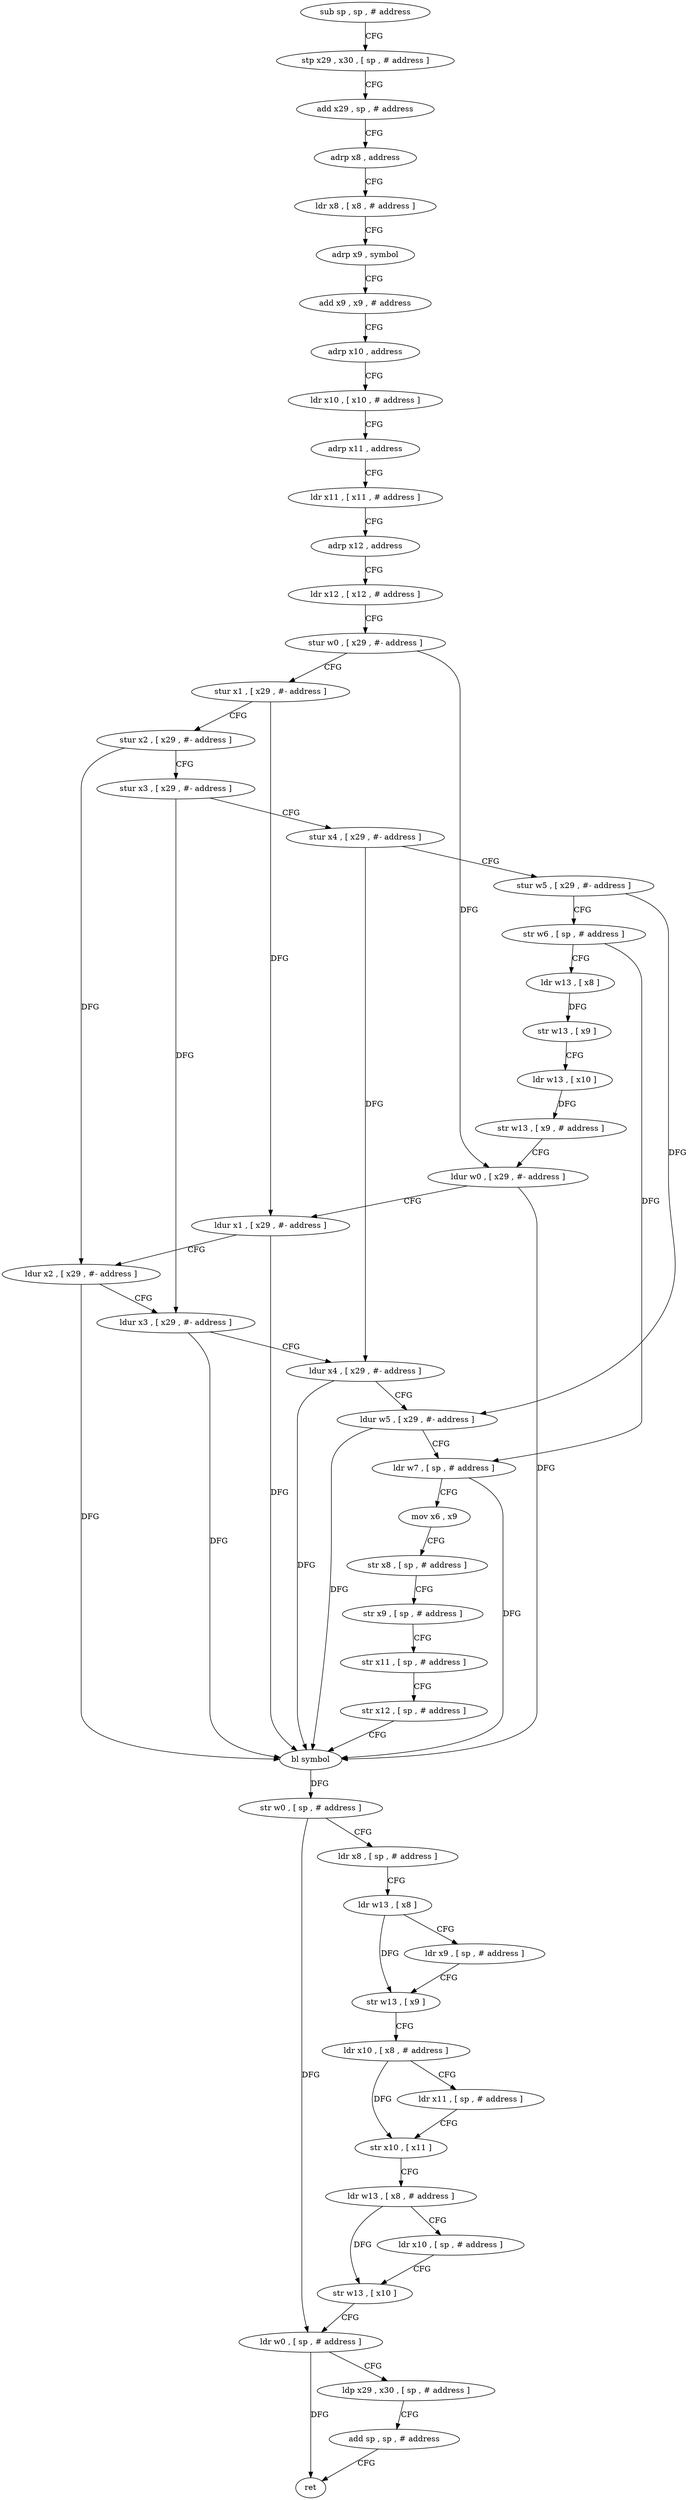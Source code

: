 digraph "func" {
"4226876" [label = "sub sp , sp , # address" ]
"4226880" [label = "stp x29 , x30 , [ sp , # address ]" ]
"4226884" [label = "add x29 , sp , # address" ]
"4226888" [label = "adrp x8 , address" ]
"4226892" [label = "ldr x8 , [ x8 , # address ]" ]
"4226896" [label = "adrp x9 , symbol" ]
"4226900" [label = "add x9 , x9 , # address" ]
"4226904" [label = "adrp x10 , address" ]
"4226908" [label = "ldr x10 , [ x10 , # address ]" ]
"4226912" [label = "adrp x11 , address" ]
"4226916" [label = "ldr x11 , [ x11 , # address ]" ]
"4226920" [label = "adrp x12 , address" ]
"4226924" [label = "ldr x12 , [ x12 , # address ]" ]
"4226928" [label = "stur w0 , [ x29 , #- address ]" ]
"4226932" [label = "stur x1 , [ x29 , #- address ]" ]
"4226936" [label = "stur x2 , [ x29 , #- address ]" ]
"4226940" [label = "stur x3 , [ x29 , #- address ]" ]
"4226944" [label = "stur x4 , [ x29 , #- address ]" ]
"4226948" [label = "stur w5 , [ x29 , #- address ]" ]
"4226952" [label = "str w6 , [ sp , # address ]" ]
"4226956" [label = "ldr w13 , [ x8 ]" ]
"4226960" [label = "str w13 , [ x9 ]" ]
"4226964" [label = "ldr w13 , [ x10 ]" ]
"4226968" [label = "str w13 , [ x9 , # address ]" ]
"4226972" [label = "ldur w0 , [ x29 , #- address ]" ]
"4226976" [label = "ldur x1 , [ x29 , #- address ]" ]
"4226980" [label = "ldur x2 , [ x29 , #- address ]" ]
"4226984" [label = "ldur x3 , [ x29 , #- address ]" ]
"4226988" [label = "ldur x4 , [ x29 , #- address ]" ]
"4226992" [label = "ldur w5 , [ x29 , #- address ]" ]
"4226996" [label = "ldr w7 , [ sp , # address ]" ]
"4227000" [label = "mov x6 , x9" ]
"4227004" [label = "str x8 , [ sp , # address ]" ]
"4227008" [label = "str x9 , [ sp , # address ]" ]
"4227012" [label = "str x11 , [ sp , # address ]" ]
"4227016" [label = "str x12 , [ sp , # address ]" ]
"4227020" [label = "bl symbol" ]
"4227024" [label = "str w0 , [ sp , # address ]" ]
"4227028" [label = "ldr x8 , [ sp , # address ]" ]
"4227032" [label = "ldr w13 , [ x8 ]" ]
"4227036" [label = "ldr x9 , [ sp , # address ]" ]
"4227040" [label = "str w13 , [ x9 ]" ]
"4227044" [label = "ldr x10 , [ x8 , # address ]" ]
"4227048" [label = "ldr x11 , [ sp , # address ]" ]
"4227052" [label = "str x10 , [ x11 ]" ]
"4227056" [label = "ldr w13 , [ x8 , # address ]" ]
"4227060" [label = "ldr x10 , [ sp , # address ]" ]
"4227064" [label = "str w13 , [ x10 ]" ]
"4227068" [label = "ldr w0 , [ sp , # address ]" ]
"4227072" [label = "ldp x29 , x30 , [ sp , # address ]" ]
"4227076" [label = "add sp , sp , # address" ]
"4227080" [label = "ret" ]
"4226876" -> "4226880" [ label = "CFG" ]
"4226880" -> "4226884" [ label = "CFG" ]
"4226884" -> "4226888" [ label = "CFG" ]
"4226888" -> "4226892" [ label = "CFG" ]
"4226892" -> "4226896" [ label = "CFG" ]
"4226896" -> "4226900" [ label = "CFG" ]
"4226900" -> "4226904" [ label = "CFG" ]
"4226904" -> "4226908" [ label = "CFG" ]
"4226908" -> "4226912" [ label = "CFG" ]
"4226912" -> "4226916" [ label = "CFG" ]
"4226916" -> "4226920" [ label = "CFG" ]
"4226920" -> "4226924" [ label = "CFG" ]
"4226924" -> "4226928" [ label = "CFG" ]
"4226928" -> "4226932" [ label = "CFG" ]
"4226928" -> "4226972" [ label = "DFG" ]
"4226932" -> "4226936" [ label = "CFG" ]
"4226932" -> "4226976" [ label = "DFG" ]
"4226936" -> "4226940" [ label = "CFG" ]
"4226936" -> "4226980" [ label = "DFG" ]
"4226940" -> "4226944" [ label = "CFG" ]
"4226940" -> "4226984" [ label = "DFG" ]
"4226944" -> "4226948" [ label = "CFG" ]
"4226944" -> "4226988" [ label = "DFG" ]
"4226948" -> "4226952" [ label = "CFG" ]
"4226948" -> "4226992" [ label = "DFG" ]
"4226952" -> "4226956" [ label = "CFG" ]
"4226952" -> "4226996" [ label = "DFG" ]
"4226956" -> "4226960" [ label = "DFG" ]
"4226960" -> "4226964" [ label = "CFG" ]
"4226964" -> "4226968" [ label = "DFG" ]
"4226968" -> "4226972" [ label = "CFG" ]
"4226972" -> "4226976" [ label = "CFG" ]
"4226972" -> "4227020" [ label = "DFG" ]
"4226976" -> "4226980" [ label = "CFG" ]
"4226976" -> "4227020" [ label = "DFG" ]
"4226980" -> "4226984" [ label = "CFG" ]
"4226980" -> "4227020" [ label = "DFG" ]
"4226984" -> "4226988" [ label = "CFG" ]
"4226984" -> "4227020" [ label = "DFG" ]
"4226988" -> "4226992" [ label = "CFG" ]
"4226988" -> "4227020" [ label = "DFG" ]
"4226992" -> "4226996" [ label = "CFG" ]
"4226992" -> "4227020" [ label = "DFG" ]
"4226996" -> "4227000" [ label = "CFG" ]
"4226996" -> "4227020" [ label = "DFG" ]
"4227000" -> "4227004" [ label = "CFG" ]
"4227004" -> "4227008" [ label = "CFG" ]
"4227008" -> "4227012" [ label = "CFG" ]
"4227012" -> "4227016" [ label = "CFG" ]
"4227016" -> "4227020" [ label = "CFG" ]
"4227020" -> "4227024" [ label = "DFG" ]
"4227024" -> "4227028" [ label = "CFG" ]
"4227024" -> "4227068" [ label = "DFG" ]
"4227028" -> "4227032" [ label = "CFG" ]
"4227032" -> "4227036" [ label = "CFG" ]
"4227032" -> "4227040" [ label = "DFG" ]
"4227036" -> "4227040" [ label = "CFG" ]
"4227040" -> "4227044" [ label = "CFG" ]
"4227044" -> "4227048" [ label = "CFG" ]
"4227044" -> "4227052" [ label = "DFG" ]
"4227048" -> "4227052" [ label = "CFG" ]
"4227052" -> "4227056" [ label = "CFG" ]
"4227056" -> "4227060" [ label = "CFG" ]
"4227056" -> "4227064" [ label = "DFG" ]
"4227060" -> "4227064" [ label = "CFG" ]
"4227064" -> "4227068" [ label = "CFG" ]
"4227068" -> "4227072" [ label = "CFG" ]
"4227068" -> "4227080" [ label = "DFG" ]
"4227072" -> "4227076" [ label = "CFG" ]
"4227076" -> "4227080" [ label = "CFG" ]
}
